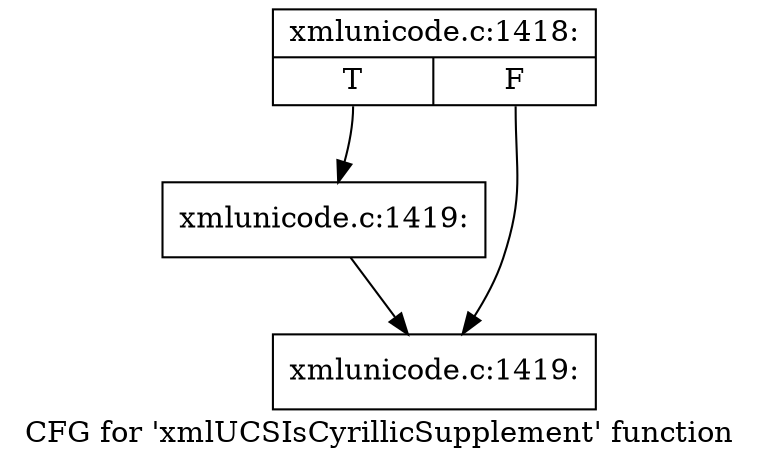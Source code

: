 digraph "CFG for 'xmlUCSIsCyrillicSupplement' function" {
	label="CFG for 'xmlUCSIsCyrillicSupplement' function";

	Node0x4e2f100 [shape=record,label="{xmlunicode.c:1418:|{<s0>T|<s1>F}}"];
	Node0x4e2f100:s0 -> Node0x4e2f670;
	Node0x4e2f100:s1 -> Node0x4e2f620;
	Node0x4e2f670 [shape=record,label="{xmlunicode.c:1419:}"];
	Node0x4e2f670 -> Node0x4e2f620;
	Node0x4e2f620 [shape=record,label="{xmlunicode.c:1419:}"];
}
